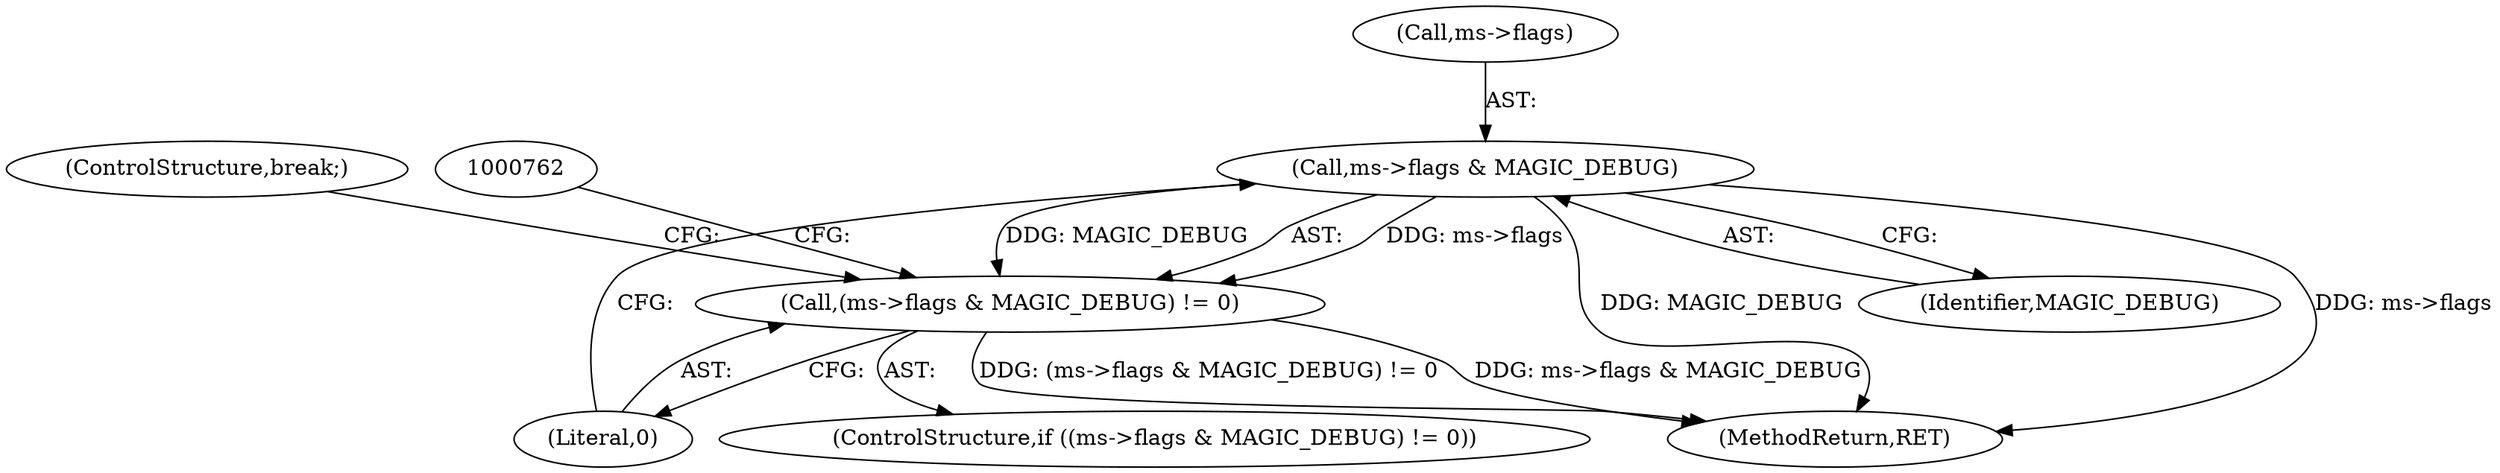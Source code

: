 digraph "0_file_4a284c89d6ef11aca34da65da7d673050a5ea320_1@pointer" {
"1000755" [label="(Call,ms->flags & MAGIC_DEBUG)"];
"1000754" [label="(Call,(ms->flags & MAGIC_DEBUG) != 0)"];
"1000756" [label="(Call,ms->flags)"];
"1000773" [label="(ControlStructure,break;)"];
"1000754" [label="(Call,(ms->flags & MAGIC_DEBUG) != 0)"];
"1000980" [label="(MethodReturn,RET)"];
"1000753" [label="(ControlStructure,if ((ms->flags & MAGIC_DEBUG) != 0))"];
"1000755" [label="(Call,ms->flags & MAGIC_DEBUG)"];
"1000760" [label="(Literal,0)"];
"1000759" [label="(Identifier,MAGIC_DEBUG)"];
"1000755" -> "1000754"  [label="AST: "];
"1000755" -> "1000759"  [label="CFG: "];
"1000756" -> "1000755"  [label="AST: "];
"1000759" -> "1000755"  [label="AST: "];
"1000760" -> "1000755"  [label="CFG: "];
"1000755" -> "1000980"  [label="DDG: MAGIC_DEBUG"];
"1000755" -> "1000980"  [label="DDG: ms->flags"];
"1000755" -> "1000754"  [label="DDG: ms->flags"];
"1000755" -> "1000754"  [label="DDG: MAGIC_DEBUG"];
"1000754" -> "1000753"  [label="AST: "];
"1000754" -> "1000760"  [label="CFG: "];
"1000760" -> "1000754"  [label="AST: "];
"1000762" -> "1000754"  [label="CFG: "];
"1000773" -> "1000754"  [label="CFG: "];
"1000754" -> "1000980"  [label="DDG: (ms->flags & MAGIC_DEBUG) != 0"];
"1000754" -> "1000980"  [label="DDG: ms->flags & MAGIC_DEBUG"];
}
